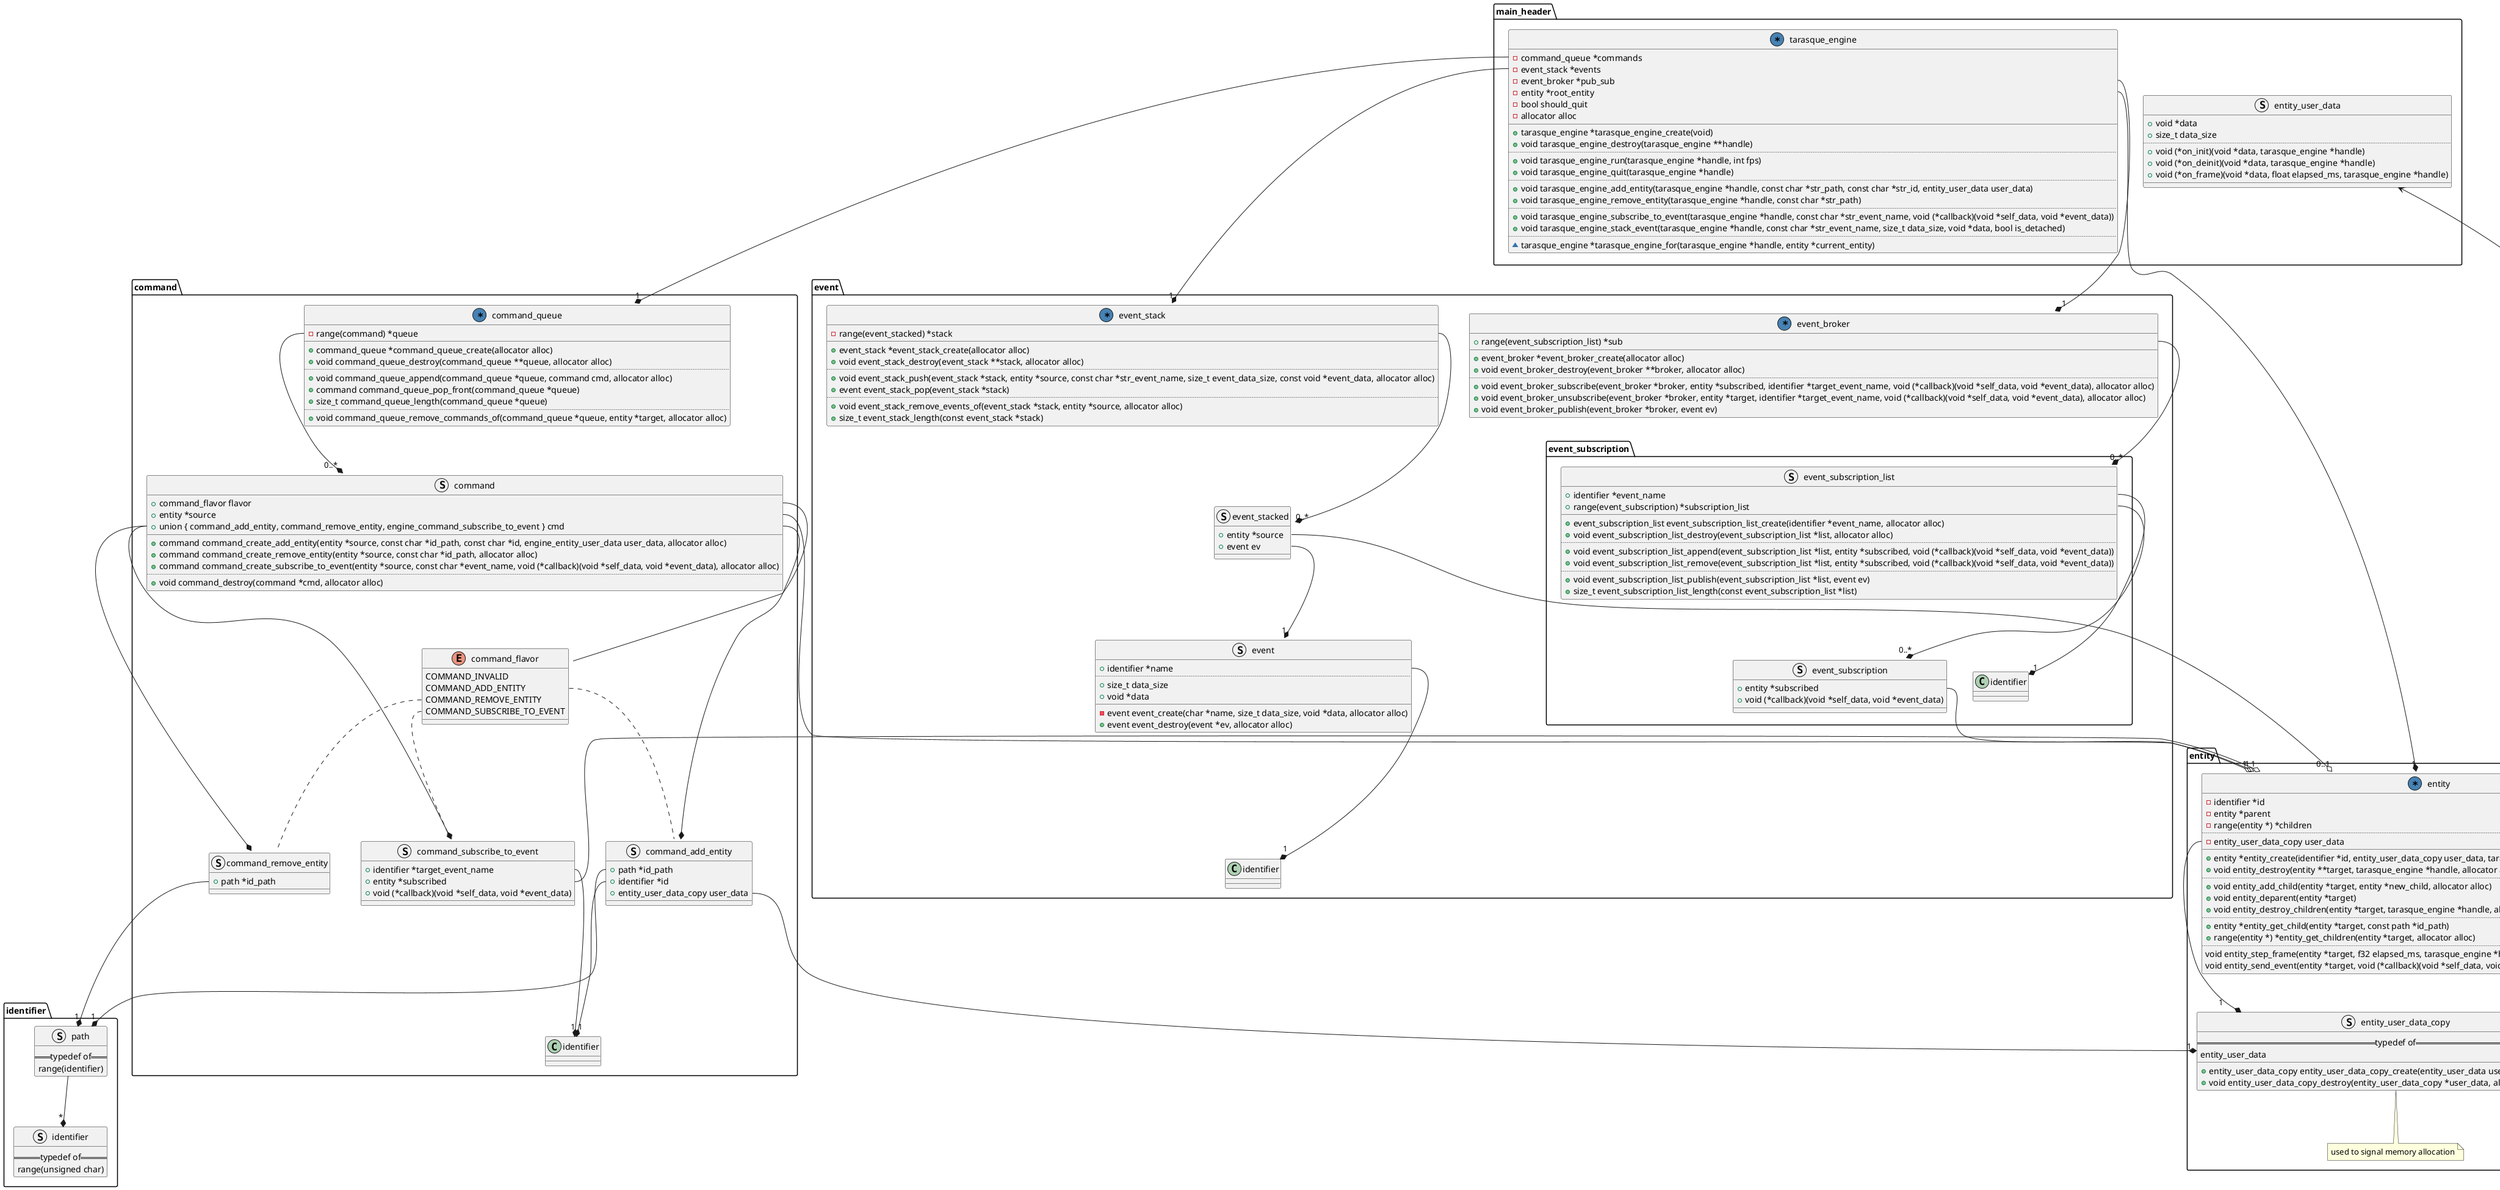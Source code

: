 @startuml full design

' ------------------------------------------------------------------------------
' ------------------------------------------------------------------------------

package main_header {
    struct engine_entity_user_data as "entity_user_data" {
        + void *data
        + size_t data_size
        ..
        + {field} void (*on_init)(void *data, tarasque_engine *handle)
        + {field} void (*on_deinit)(void *data, tarasque_engine *handle)
        + {field} void (*on_frame)(void *data, float elapsed_ms, tarasque_engine *handle)
        __
    }
}

' ------------------------------------------------------------------------------
' ------------------------------------------------------------------------------

package identifier {

    struct identifier {
        == typedef of ==
        {field} range(unsigned char)
    }

    struct path {
        == typedef of ==
        {field} range(identifier)
    }
    path --* "*" identifier

}

' ------------------------------------------------------------------------------
' ------------------------------------------------------------------------------

package entity {
    struct engine_entity_user_data_copy as "entity_user_data_copy"  {
        == typedef of ==
        entity_user_data
        __
        + entity_user_data_copy entity_user_data_copy_create(entity_user_data user_data, allocator alloc)
        + void entity_user_data_copy_destroy(entity_user_data_copy *user_data, allocator alloc)
    }
    note bottom of engine_entity_user_data_copy : used to signal memory allocation
    engine_entity_user_data_copy <--> engine_entity_user_data

    ' ------------------------------------------------------------------------------

    struct engine_entity as "entity" << (*, SteelBlue) >> {
        - identifier *id
        - entity *parent
        - {field} range(entity *) *children
        ..
        - entity_user_data_copy user_data
        __
        + entity *entity_create(identifier *id, entity_user_data_copy user_data, tarasque_engine *handle, allocator alloc)
        + void entity_destroy(entity **target, tarasque_engine *handle, allocator alloc)
        ..
        + void entity_add_child(entity *target, entity *new_child, allocator alloc)
        + void entity_deparent(entity *target)
        + void entity_destroy_children(entity *target, tarasque_engine *handle, allocator alloc)
        ..
        + entity *entity_get_child(entity *target, const path *id_path)
        + range(entity *) *entity_get_children(entity *target, allocator alloc)
        ..
        void entity_step_frame(entity *target, f32 elapsed_ms, tarasque_engine *handle)
        void entity_send_event(entity *target, void (*callback)(void *self_data, void *event_data), void *event_data)
    }
    engine_entity::user_data --* "1" engine_entity_user_data_copy
    engine_entity::id --* "1" identifier
}

' ------------------------------------------------------------------------------
' ------------------------------------------------------------------------------

package command {

    struct engine_command_add_entity as "command_add_entity" {
        + path *id_path
        + identifier *id
        + entity_user_data_copy user_data
    }
    engine_command_add_entity::user_data --* "1" engine_entity_user_data_copy
    engine_command_add_entity::id_path --* "1" path
    engine_command_add_entity::id --* "1" identifier

    ' ------------------------------------------------------------------------------

    struct engine_command_remove_entity as "command_remove_entity" {
        + path *id_path
    }
    engine_command_remove_entity::id_path --* "1" path

    ' ------------------------------------------------------------------------------

    struct engine_command_subscribe_to_event as "command_subscribe_to_event" {
        + identifier *target_event_name
        + entity *subscribed
        + {field} void (*callback)(void *self_data, void *event_data)
    }
    engine_command_subscribe_to_event::target_event_name --* "1" identifier
    engine_command_subscribe_to_event::subscribed --o "1" engine_entity

    ' ------------------------------------------------------------------------------

    enum engine_command_flavor as "command_flavor" {
        COMMAND_INVALID
        COMMAND_ADD_ENTITY
        COMMAND_REMOVE_ENTITY
        COMMAND_SUBSCRIBE_TO_EVENT
    }
    engine_command_flavor::ADD_ENTITY .. engine_command_add_entity
    engine_command_flavor::REMOVE_ENTITY .. engine_command_remove_entity
    engine_command_flavor::SUBSCRIBE_TO_EVENT .. engine_command_subscribe_to_event

    ' ------------------------------------------------------------------------------

    struct engine_command as "command" {
        + command_flavor flavor
        + entity *source
        + union { command_add_entity, command_remove_entity, engine_command_subscribe_to_event } cmd
        __
        + command command_create_add_entity(entity *source, const char *id_path, const char *id, engine_entity_user_data user_data, allocator alloc)
        + command command_create_remove_entity(entity *source, const char *id_path, allocator alloc)
        + command command_create_subscribe_to_event(entity *source, const char *event_name, void (*callback)(void *self_data, void *event_data), allocator alloc)
        ..
        + void command_destroy(command *cmd, allocator alloc)
    }
    engine_command::flavor -- engine_command_flavor
    engine_command::source --o "1" engine_entity
    engine_command::cmd --* engine_command_add_entity
    engine_command::cmd --* engine_command_remove_entity
    engine_command::cmd --* engine_command_subscribe_to_event

    ' ------------------------------------------------------------------------------

    struct engine_command_queue as "command_queue" << (*, SteelBlue) >> {
        - {field} range(command) *queue
        __
        + command_queue *command_queue_create(allocator alloc)
        + void command_queue_destroy(command_queue **queue, allocator alloc)
        ..
        + void command_queue_append(command_queue *queue, command cmd, allocator alloc)
        + command command_queue_pop_front(command_queue *queue)
        + size_t command_queue_length(command_queue *queue)
        ..
        + void command_queue_remove_commands_of(command_queue *queue, entity *target, allocator alloc)
    }
    engine_command_queue::queue --* "0..*" engine_command
}

' ------------------------------------------------------------------------------
' ------------------------------------------------------------------------------

package event {
    package event_subscription {

        struct engine_event_subscription as "event_subscription" {
            + entity *subscribed
            + {field} void (*callback)(void *self_data, void *event_data)
        }
        engine_event_subscription::subscribed --o "1" engine_entity

        ' ------------------------------------------------------------------------------

        struct engine_event_subscription_list as "event_subscription_list" {
            + identifier *event_name
            + {field} range(event_subscription) *subscription_list
            __
            + event_subscription_list event_subscription_list_create(identifier *event_name, allocator alloc)
            + void event_subscription_list_destroy(event_subscription_list *list, allocator alloc)
            ..
            + void event_subscription_list_append(event_subscription_list *list, entity *subscribed, void (*callback)(void *self_data, void *event_data))
            + void event_subscription_list_remove(event_subscription_list *list, entity *subscribed, void (*callback)(void *self_data, void *event_data))
            ..
            + void event_subscription_list_publish(event_subscription_list *list, event ev)
            + size_t event_subscription_list_length(const event_subscription_list *list)
        }
        engine_event_subscription_list::event_name --* "1" identifier
        engine_event_subscription_list::subscription_list --* "0..*" engine_event_subscription
    }

    ' ------------------------------------------------------------------------------

    struct engine_event_broker as "event_broker" << (*, SteelBlue) >> {
        + {field} range(event_subscription_list) *sub
        __
        + event_broker *event_broker_create(allocator alloc)
        + void event_broker_destroy(event_broker **broker, allocator alloc)
        ..
        + void event_broker_subscribe(event_broker *broker, entity *subscribed, identifier *target_event_name, void (*callback)(void *self_data, void *event_data), allocator alloc)
        + void event_broker_unsubscribe(event_broker *broker, entity *target, identifier *target_event_name, void (*callback)(void *self_data, void *event_data), allocator alloc)
        + void event_broker_publish(event_broker *broker, event ev)
    }
    engine_event_broker::sub --* "0..*" engine_event_subscription_list
    ' ------------------------------------------------------------------------------

    struct engine_event as "event" {
        + identifier *name
        ..
        + size_t data_size
        + void *data
        __
        - event event_create(char *name, size_t data_size, void *data, allocator alloc)
        + event event_destroy(event *ev, allocator alloc)
    }
    engine_event::name --* "1" identifier

    ' ------------------------------------------------------------------------------

    struct engine_event_stacked as "event_stacked" {
        + entity *source
        + event ev
        __
    }
    engine_event_stacked::source --o "0..1" engine_entity
    engine_event_stacked::ev --* "1" engine_event

    ' ------------------------------------------------------------------------------

    struct engine_event_stack as "event_stack" << (*, SteelBlue) >> {
        - {field} range(event_stacked) *stack
        __
        + event_stack *event_stack_create(allocator alloc)
        + void event_stack_destroy(event_stack **stack, allocator alloc)
        ..
        + void event_stack_push(event_stack *stack, entity *source, const char *str_event_name, size_t event_data_size, const void *event_data, allocator alloc)
        + event event_stack_pop(event_stack *stack)
        ..
        + void event_stack_remove_events_of(event_stack *stack, entity *source, allocator alloc)
        + size_t event_stack_length(const event_stack *stack)
    }
    engine_event_stack::stack --* "0..*" engine_event_stacked
}

' ------------------------------------------------------------------------------
' ------------------------------------------------------------------------------

package main_header {
    struct tarasque_engine << (*, SteelBlue) >> {
        - command_queue *commands
        - event_stack *events
        - event_broker *pub_sub
        - entity *root_entity
        - bool should_quit
        - allocator alloc
        __
        + tarasque_engine *tarasque_engine_create(void)
        + void tarasque_engine_destroy(tarasque_engine **handle)
        ..
        + void tarasque_engine_run(tarasque_engine *handle, int fps)
        + void tarasque_engine_quit(tarasque_engine *handle)
        ..
        + void tarasque_engine_add_entity(tarasque_engine *handle, const char *str_path, const char *str_id, entity_user_data user_data)
        + void tarasque_engine_remove_entity(tarasque_engine *handle, const char *str_path)
        ..
        + void tarasque_engine_subscribe_to_event(tarasque_engine *handle, const char *str_event_name, void (*callback)(void *self_data, void *event_data))
        + void tarasque_engine_stack_event(tarasque_engine *handle, const char *str_event_name, size_t data_size, void *data, bool is_detached)
        ..
        ~ tarasque_engine *tarasque_engine_for(tarasque_engine *handle, entity *current_entity)
    }
    tarasque_engine::root_entity --* "1" engine_entity
    tarasque_engine::commands --* "1" engine_command_queue
    tarasque_engine::pub_sub --* "1" engine_event_broker
    tarasque_engine::events --* "1" engine_event_stack
}

@enduml
